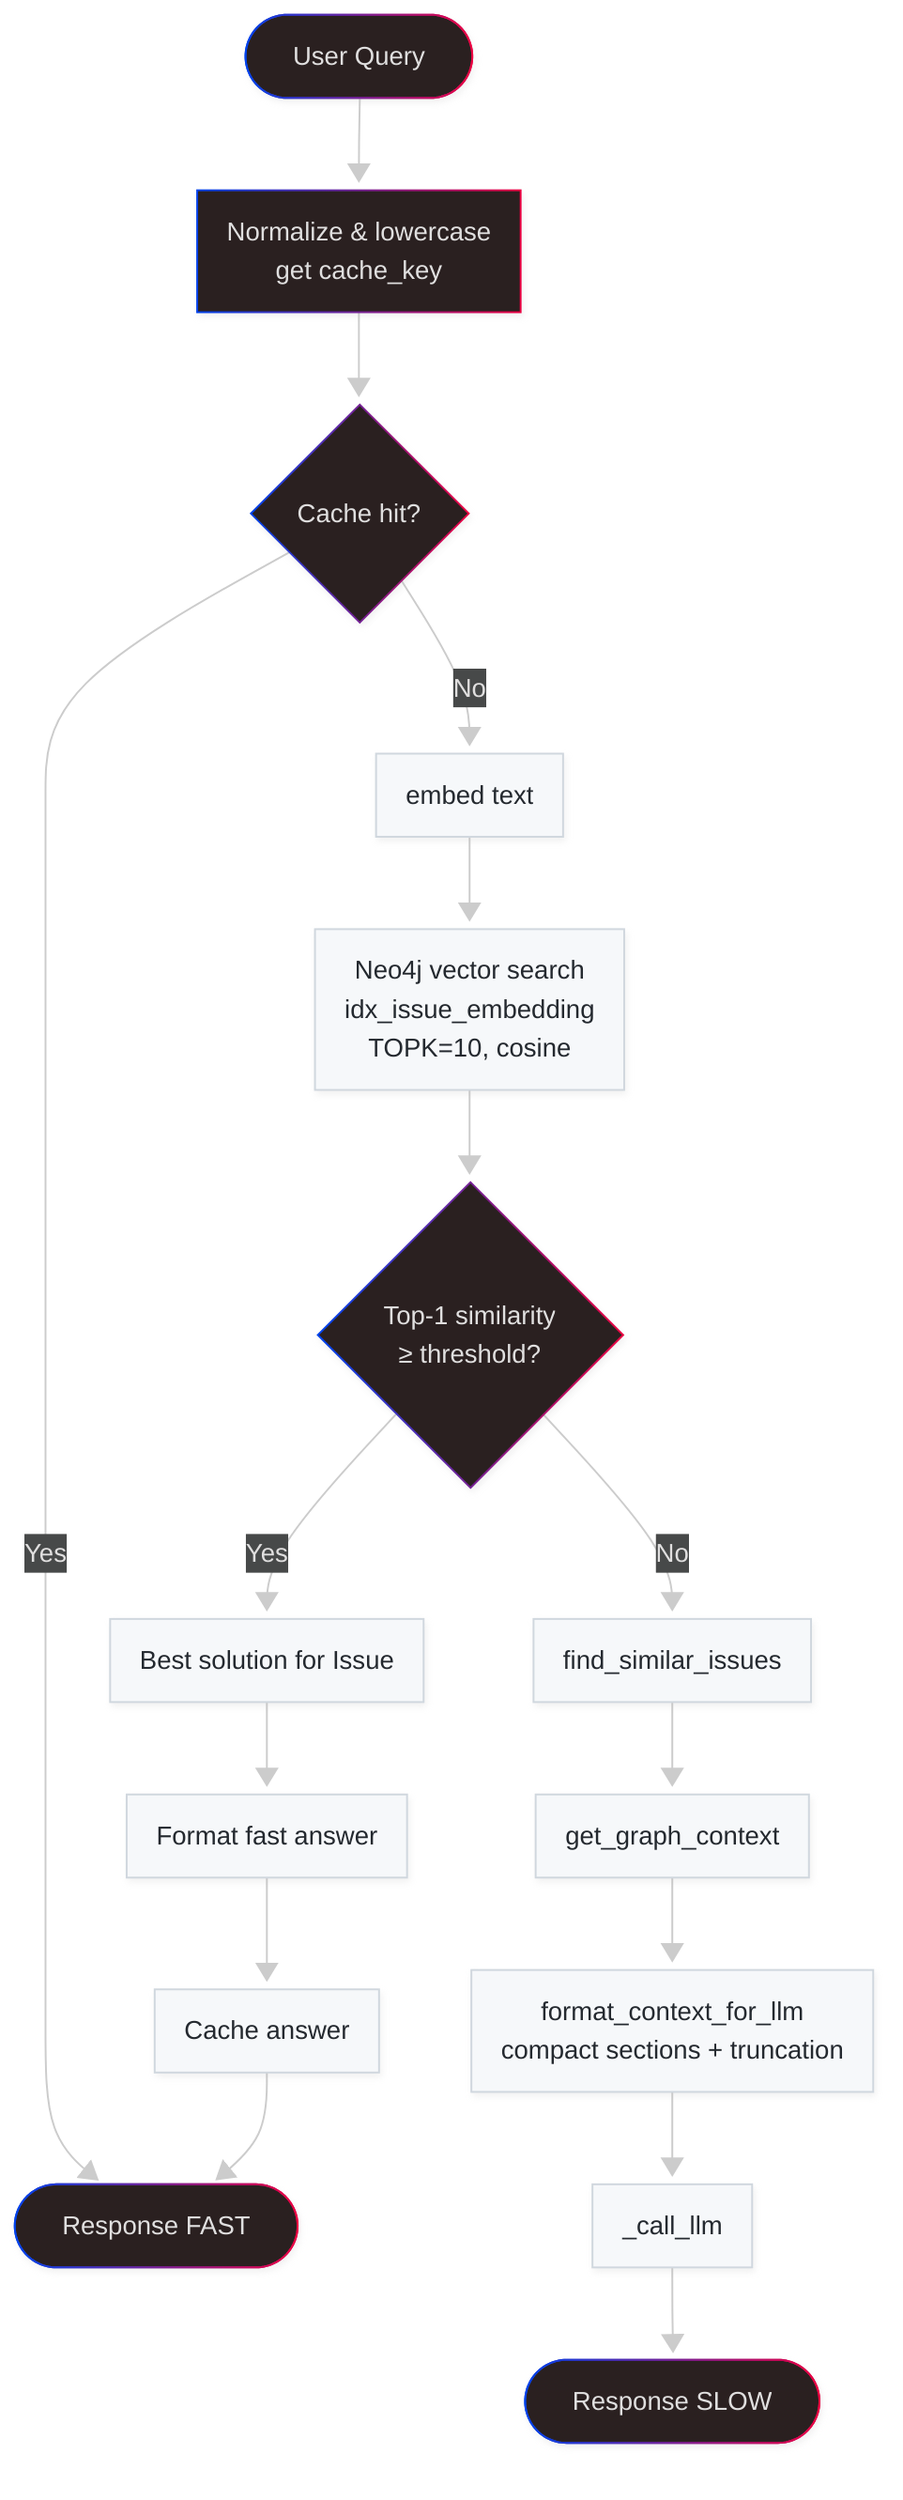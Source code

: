 ---
config:
  look: neo
  theme: neo-dark
  layout: dagre
---
flowchart TD
    A(["User Query"]) --> N["Normalize & lowercase
    get cache_key"]
    N --> C{"Cache hit?"}
    C -- Yes --> RF(["Response FAST"])
    C -- No --> E["embed text"]
    E --> V["Neo4j vector search
    idx_issue_embedding
    TOPK=10, cosine"]
    V --> T{"Top-1 similarity 
    ≥ threshold?"}
    T -- Yes --> BS["Best solution for Issue"]
    BS --> FF["Format fast answer"]
    FF --> CC["Cache answer"]
    CC --> RF
    T -- No --> SI["find_similar_issues"]
    SI --> GC["get_graph_context"]
    GC --> FP["format_context_for_llm
    compact sections + truncation"]
    FP --> LLM["_call_llm"]
    LLM --> RS(["Response SLOW"])
     E:::note
     V:::note
     BS:::note
     FF:::note
     CC:::note
     SI:::note
     GC:::note
     FP:::note
     LLM:::note
    classDef note fill:#f6f8fa,stroke:#d0d7de,color:#24292f